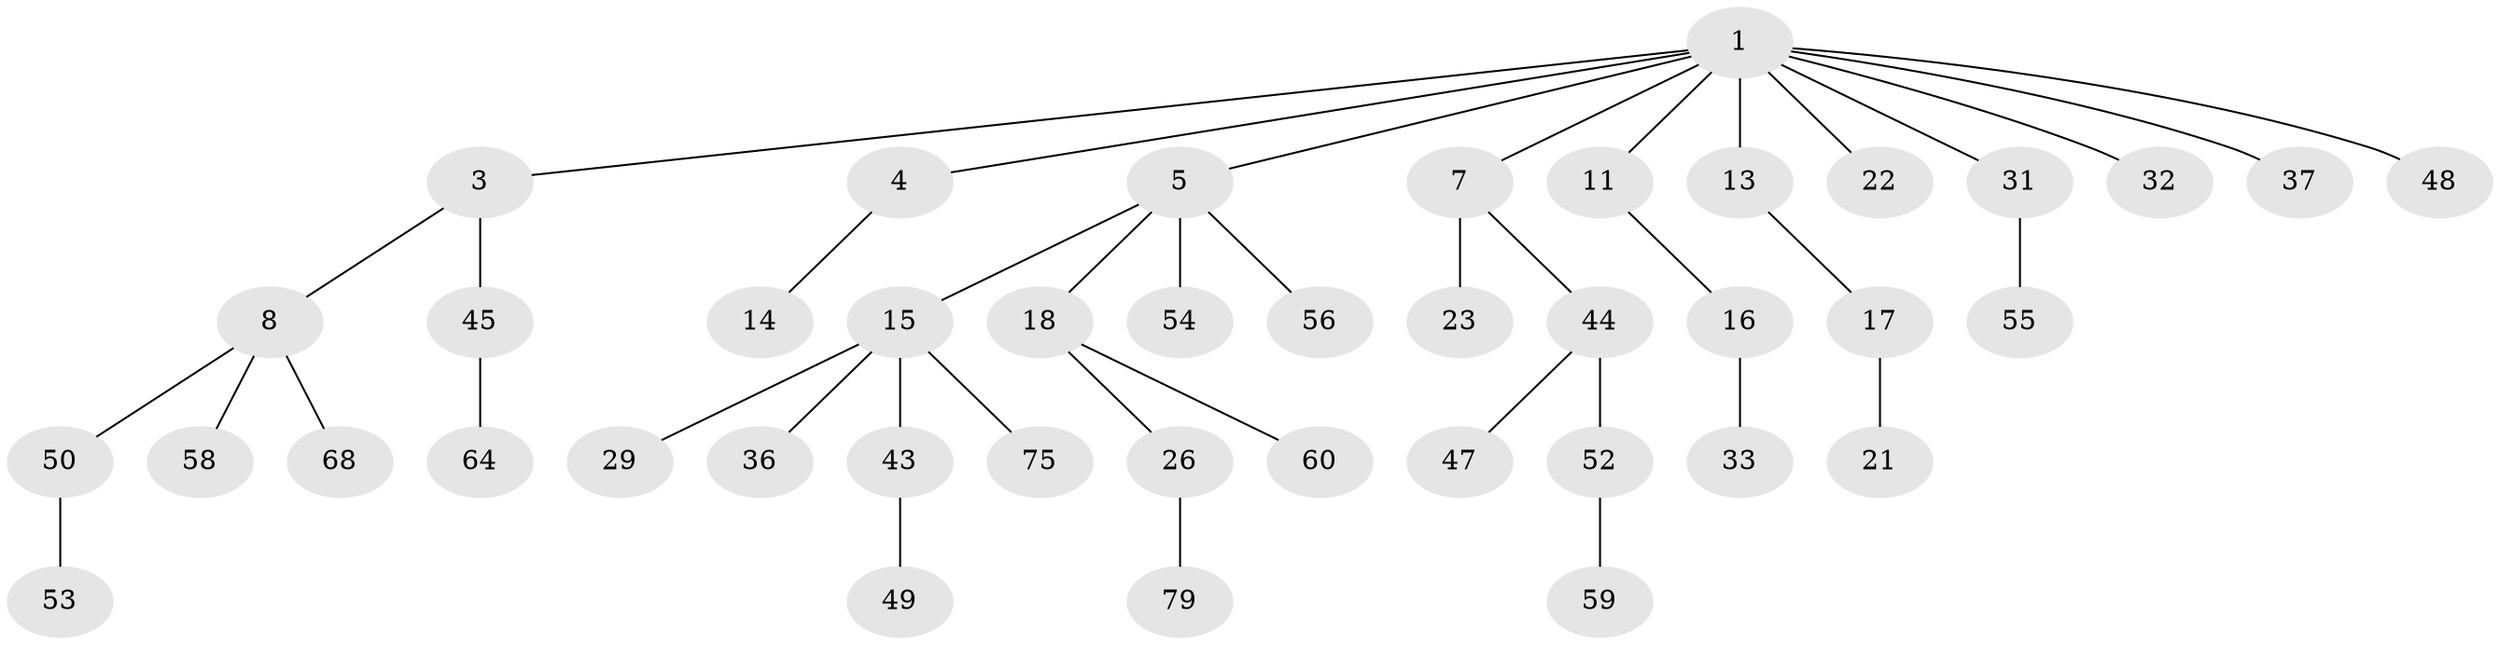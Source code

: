 // original degree distribution, {7: 0.011904761904761904, 3: 0.13095238095238096, 4: 0.10714285714285714, 5: 0.03571428571428571, 1: 0.5357142857142857, 2: 0.17857142857142858}
// Generated by graph-tools (version 1.1) at 2025/15/03/09/25 04:15:34]
// undirected, 42 vertices, 41 edges
graph export_dot {
graph [start="1"]
  node [color=gray90,style=filled];
  1 [super="+2+6"];
  3 [super="+28"];
  4 [super="+9+24"];
  5 [super="+30+38+12"];
  7 [super="+10"];
  8 [super="+34"];
  11;
  13 [super="+57"];
  14 [super="+35+39+51"];
  15 [super="+42+20"];
  16 [super="+63+19"];
  17;
  18;
  21;
  22;
  23;
  26 [super="+67+77+62"];
  29;
  31;
  32;
  33 [super="+40"];
  36;
  37 [super="+41"];
  43 [super="+73"];
  44 [super="+76"];
  45;
  47;
  48;
  49;
  50 [super="+82"];
  52;
  53;
  54 [super="+65"];
  55;
  56;
  58;
  59;
  60;
  64;
  68;
  75;
  79;
  1 -- 3;
  1 -- 4;
  1 -- 5;
  1 -- 22;
  1 -- 37;
  1 -- 11;
  1 -- 13;
  1 -- 48;
  1 -- 32;
  1 -- 7;
  1 -- 31;
  3 -- 8;
  3 -- 45;
  4 -- 14;
  5 -- 15;
  5 -- 54;
  5 -- 56;
  5 -- 18;
  7 -- 23;
  7 -- 44;
  8 -- 58;
  8 -- 68;
  8 -- 50;
  11 -- 16;
  13 -- 17;
  15 -- 29;
  15 -- 75;
  15 -- 43;
  15 -- 36;
  16 -- 33;
  17 -- 21;
  18 -- 26;
  18 -- 60;
  26 -- 79;
  31 -- 55;
  43 -- 49;
  44 -- 47;
  44 -- 52;
  45 -- 64;
  50 -- 53;
  52 -- 59;
}
